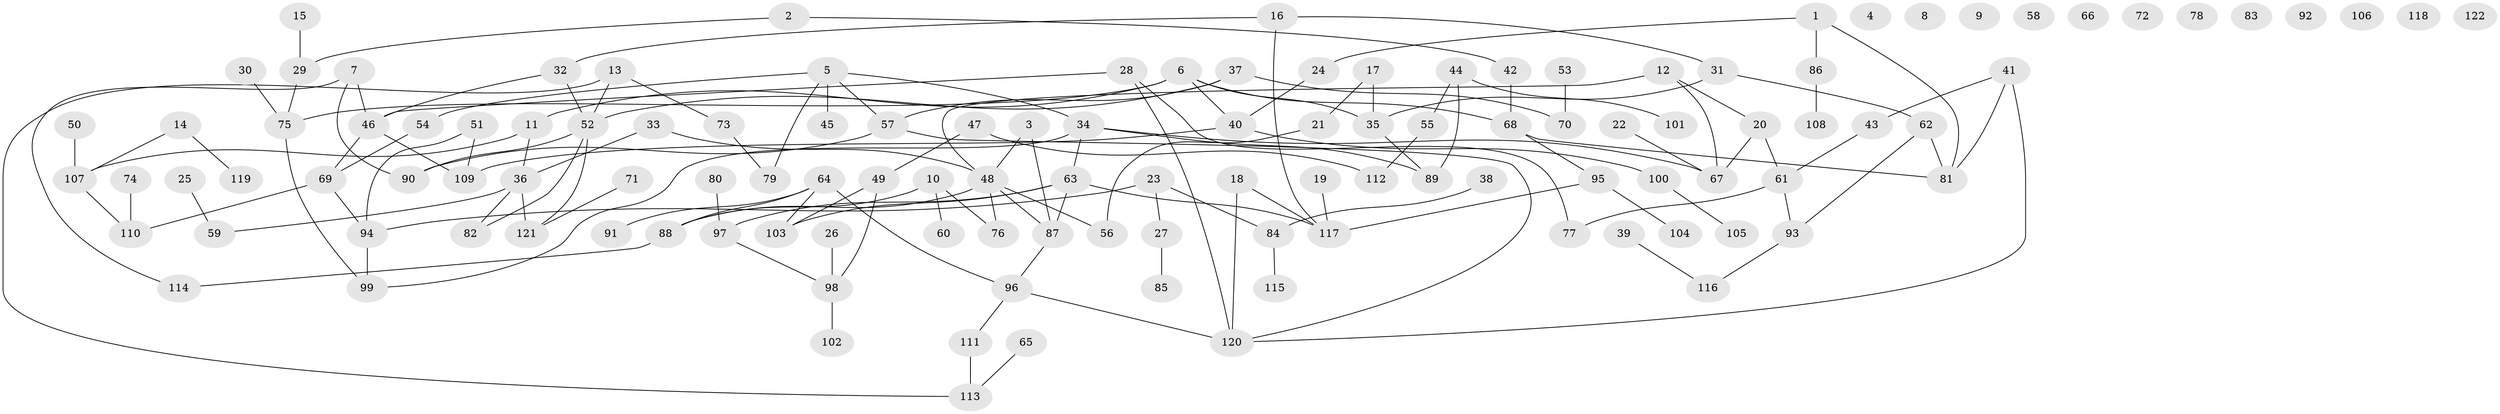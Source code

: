 // coarse degree distribution, {7: 0.12, 4: 0.2, 3: 0.16, 2: 0.24, 5: 0.08, 1: 0.12, 8: 0.08}
// Generated by graph-tools (version 1.1) at 2025/35/03/04/25 23:35:58]
// undirected, 122 vertices, 145 edges
graph export_dot {
  node [color=gray90,style=filled];
  1;
  2;
  3;
  4;
  5;
  6;
  7;
  8;
  9;
  10;
  11;
  12;
  13;
  14;
  15;
  16;
  17;
  18;
  19;
  20;
  21;
  22;
  23;
  24;
  25;
  26;
  27;
  28;
  29;
  30;
  31;
  32;
  33;
  34;
  35;
  36;
  37;
  38;
  39;
  40;
  41;
  42;
  43;
  44;
  45;
  46;
  47;
  48;
  49;
  50;
  51;
  52;
  53;
  54;
  55;
  56;
  57;
  58;
  59;
  60;
  61;
  62;
  63;
  64;
  65;
  66;
  67;
  68;
  69;
  70;
  71;
  72;
  73;
  74;
  75;
  76;
  77;
  78;
  79;
  80;
  81;
  82;
  83;
  84;
  85;
  86;
  87;
  88;
  89;
  90;
  91;
  92;
  93;
  94;
  95;
  96;
  97;
  98;
  99;
  100;
  101;
  102;
  103;
  104;
  105;
  106;
  107;
  108;
  109;
  110;
  111;
  112;
  113;
  114;
  115;
  116;
  117;
  118;
  119;
  120;
  121;
  122;
  1 -- 24;
  1 -- 81;
  1 -- 86;
  2 -- 29;
  2 -- 42;
  3 -- 48;
  3 -- 87;
  5 -- 34;
  5 -- 45;
  5 -- 54;
  5 -- 57;
  5 -- 79;
  6 -- 11;
  6 -- 35;
  6 -- 40;
  6 -- 68;
  6 -- 75;
  7 -- 46;
  7 -- 90;
  7 -- 114;
  10 -- 60;
  10 -- 76;
  10 -- 88;
  11 -- 36;
  11 -- 107;
  12 -- 20;
  12 -- 48;
  12 -- 67;
  13 -- 52;
  13 -- 73;
  13 -- 113;
  14 -- 107;
  14 -- 119;
  15 -- 29;
  16 -- 31;
  16 -- 32;
  16 -- 117;
  17 -- 21;
  17 -- 35;
  18 -- 117;
  18 -- 120;
  19 -- 117;
  20 -- 61;
  20 -- 67;
  21 -- 56;
  22 -- 67;
  23 -- 27;
  23 -- 84;
  23 -- 94;
  24 -- 40;
  25 -- 59;
  26 -- 98;
  27 -- 85;
  28 -- 46;
  28 -- 77;
  28 -- 120;
  29 -- 75;
  30 -- 75;
  31 -- 35;
  31 -- 62;
  32 -- 46;
  32 -- 52;
  33 -- 36;
  33 -- 48;
  34 -- 63;
  34 -- 67;
  34 -- 89;
  34 -- 99;
  35 -- 89;
  36 -- 59;
  36 -- 82;
  36 -- 121;
  37 -- 52;
  37 -- 57;
  37 -- 70;
  38 -- 84;
  39 -- 116;
  40 -- 100;
  40 -- 109;
  41 -- 43;
  41 -- 81;
  41 -- 120;
  42 -- 68;
  43 -- 61;
  44 -- 55;
  44 -- 89;
  44 -- 101;
  46 -- 69;
  46 -- 109;
  47 -- 49;
  47 -- 112;
  48 -- 56;
  48 -- 76;
  48 -- 87;
  48 -- 88;
  49 -- 98;
  49 -- 103;
  50 -- 107;
  51 -- 94;
  51 -- 109;
  52 -- 82;
  52 -- 90;
  52 -- 121;
  53 -- 70;
  54 -- 69;
  55 -- 112;
  57 -- 90;
  57 -- 120;
  61 -- 77;
  61 -- 93;
  62 -- 81;
  62 -- 93;
  63 -- 87;
  63 -- 97;
  63 -- 103;
  63 -- 117;
  64 -- 88;
  64 -- 91;
  64 -- 96;
  64 -- 103;
  65 -- 113;
  68 -- 81;
  68 -- 95;
  69 -- 94;
  69 -- 110;
  71 -- 121;
  73 -- 79;
  74 -- 110;
  75 -- 99;
  80 -- 97;
  84 -- 115;
  86 -- 108;
  87 -- 96;
  88 -- 114;
  93 -- 116;
  94 -- 99;
  95 -- 104;
  95 -- 117;
  96 -- 111;
  96 -- 120;
  97 -- 98;
  98 -- 102;
  100 -- 105;
  107 -- 110;
  111 -- 113;
}
